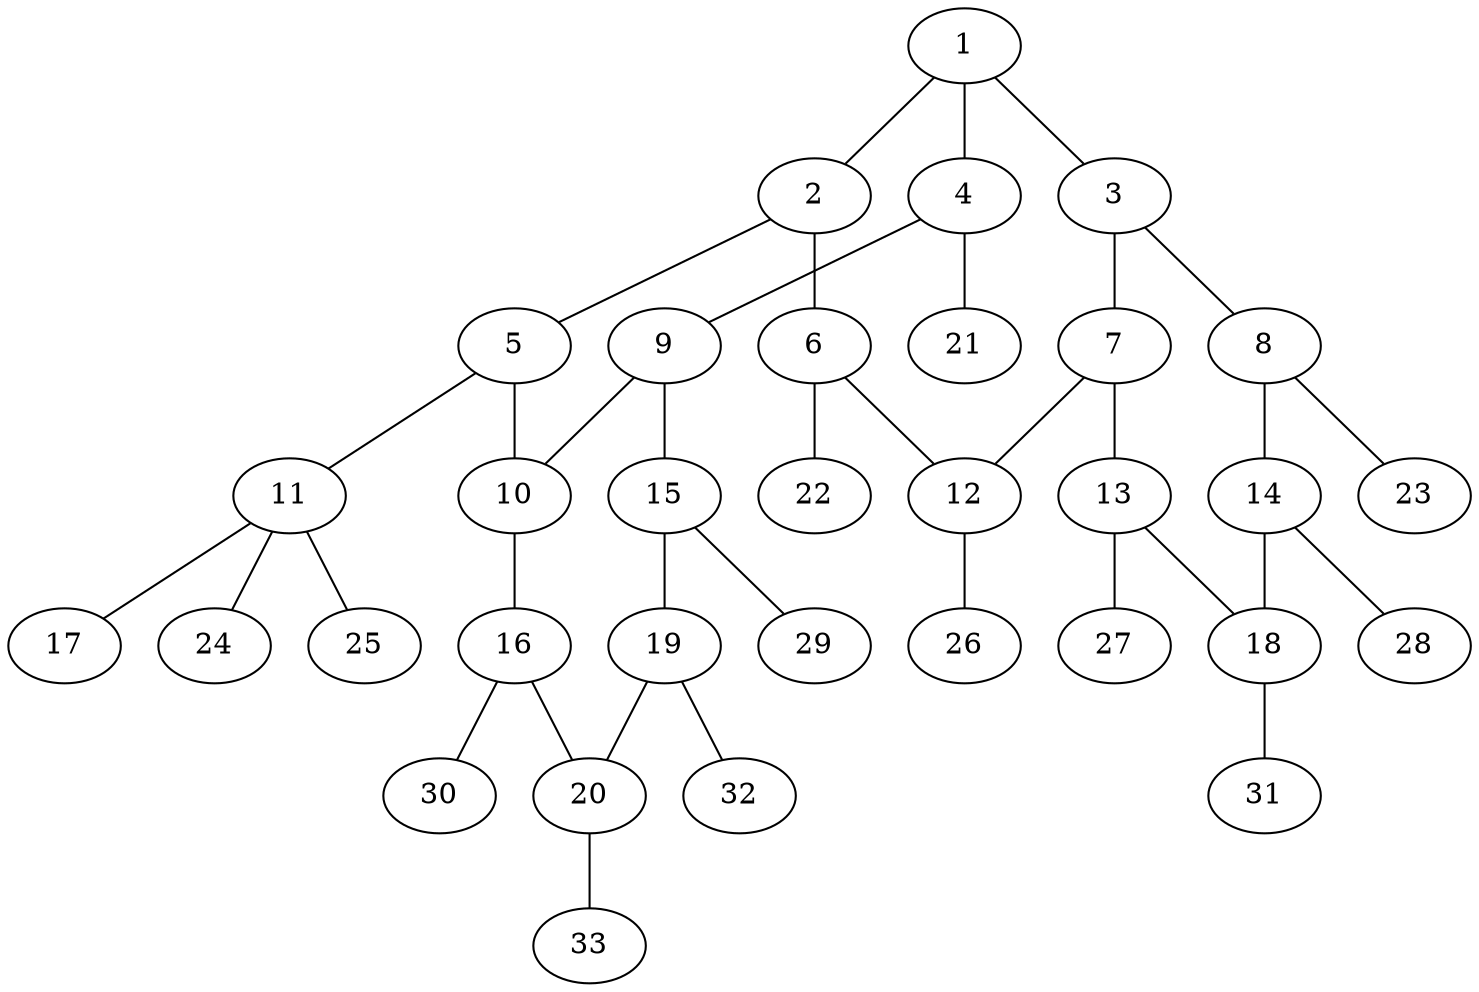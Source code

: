 graph molecule_1590 {
	1	 [chem=C];
	2	 [chem=C];
	1 -- 2	 [valence=1];
	3	 [chem=C];
	1 -- 3	 [valence=1];
	4	 [chem=C];
	1 -- 4	 [valence=2];
	5	 [chem=C];
	2 -- 5	 [valence=2];
	6	 [chem=C];
	2 -- 6	 [valence=1];
	7	 [chem=C];
	3 -- 7	 [valence=2];
	8	 [chem=C];
	3 -- 8	 [valence=1];
	9	 [chem=C];
	4 -- 9	 [valence=1];
	21	 [chem=H];
	4 -- 21	 [valence=1];
	10	 [chem=C];
	5 -- 10	 [valence=1];
	11	 [chem=C];
	5 -- 11	 [valence=1];
	12	 [chem=C];
	6 -- 12	 [valence=2];
	22	 [chem=H];
	6 -- 22	 [valence=1];
	7 -- 12	 [valence=1];
	13	 [chem=C];
	7 -- 13	 [valence=1];
	14	 [chem=C];
	8 -- 14	 [valence=2];
	23	 [chem=H];
	8 -- 23	 [valence=1];
	9 -- 10	 [valence=2];
	15	 [chem=C];
	9 -- 15	 [valence=1];
	16	 [chem=C];
	10 -- 16	 [valence=1];
	17	 [chem=Br];
	11 -- 17	 [valence=1];
	24	 [chem=H];
	11 -- 24	 [valence=1];
	25	 [chem=H];
	11 -- 25	 [valence=1];
	26	 [chem=H];
	12 -- 26	 [valence=1];
	18	 [chem=C];
	13 -- 18	 [valence=2];
	27	 [chem=H];
	13 -- 27	 [valence=1];
	14 -- 18	 [valence=1];
	28	 [chem=H];
	14 -- 28	 [valence=1];
	19	 [chem=C];
	15 -- 19	 [valence=2];
	29	 [chem=H];
	15 -- 29	 [valence=1];
	20	 [chem=C];
	16 -- 20	 [valence=2];
	30	 [chem=H];
	16 -- 30	 [valence=1];
	31	 [chem=H];
	18 -- 31	 [valence=1];
	19 -- 20	 [valence=1];
	32	 [chem=H];
	19 -- 32	 [valence=1];
	33	 [chem=H];
	20 -- 33	 [valence=1];
}
